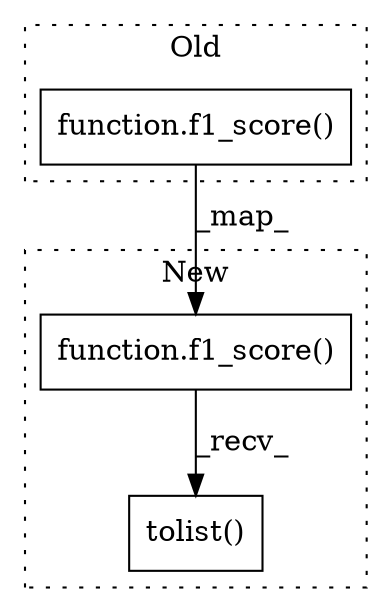 digraph G {
subgraph cluster0 {
1 [label="function.f1_score()" a="75" s="4388,4453" l="26,161" shape="box"];
label = "Old";
style="dotted";
}
subgraph cluster1 {
2 [label="function.f1_score()" a="75" s="4388,4453" l="26,161" shape="box"];
3 [label="tolist()" a="75" s="4388" l="235" shape="box"];
label = "New";
style="dotted";
}
1 -> 2 [label="_map_"];
2 -> 3 [label="_recv_"];
}
